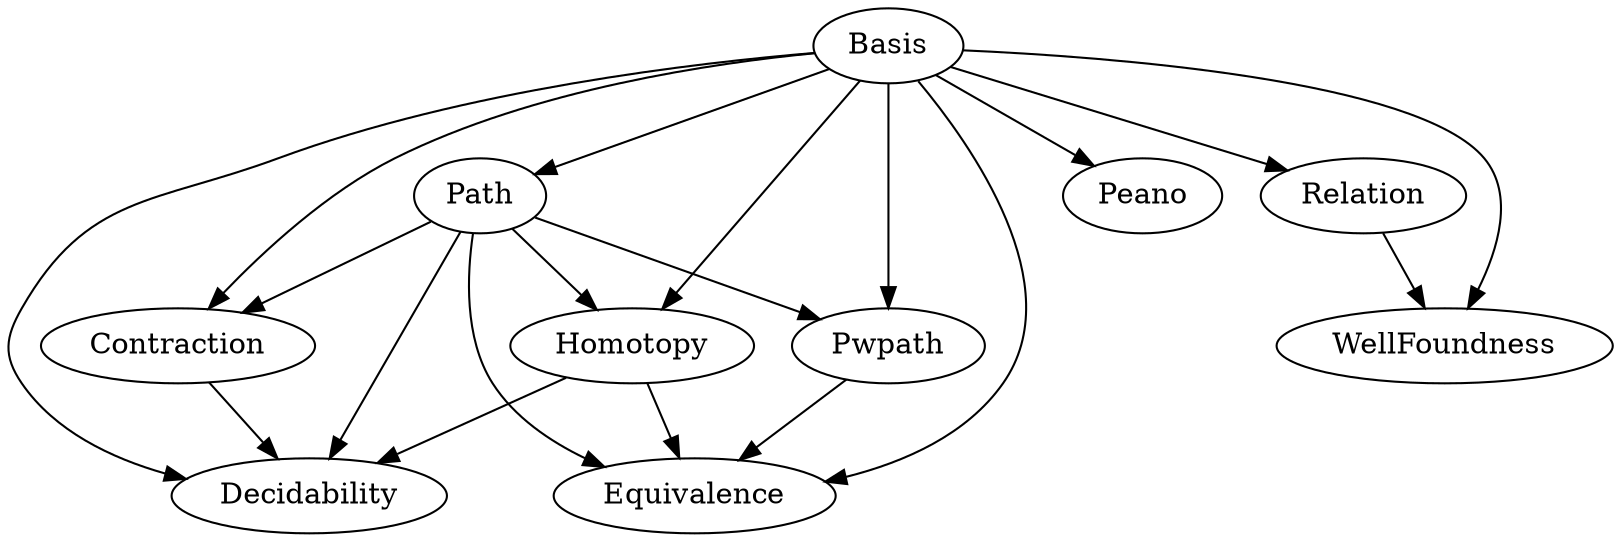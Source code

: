 digraph deps {

  Basis -> Path;

  Path -> Homotopy;
  Basis -> Homotopy;

  Basis -> Pwpath;
  Path -> Pwpath;

  Basis -> Contraction;
  Path -> Contraction;

  Basis -> Peano;

  Basis -> Decidability;
  Path -> Decidability;
  Homotopy -> Decidability;
  Contraction -> Decidability;

  Basis -> Relation;

  Basis -> WellFoundness;
  Relation -> WellFoundness;

  Basis -> Equivalence;
  Path -> Equivalence;
  Pwpath -> Equivalence;
  Homotopy -> Equivalence;

}
